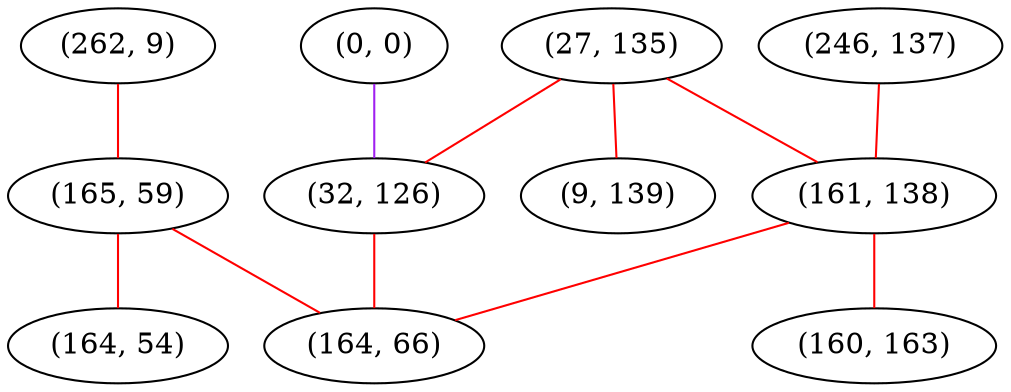 graph "" {
"(262, 9)";
"(0, 0)";
"(165, 59)";
"(27, 135)";
"(246, 137)";
"(9, 139)";
"(164, 54)";
"(32, 126)";
"(161, 138)";
"(164, 66)";
"(160, 163)";
"(262, 9)" -- "(165, 59)"  [color=red, key=0, weight=1];
"(0, 0)" -- "(32, 126)"  [color=purple, key=0, weight=4];
"(165, 59)" -- "(164, 66)"  [color=red, key=0, weight=1];
"(165, 59)" -- "(164, 54)"  [color=red, key=0, weight=1];
"(27, 135)" -- "(161, 138)"  [color=red, key=0, weight=1];
"(27, 135)" -- "(32, 126)"  [color=red, key=0, weight=1];
"(27, 135)" -- "(9, 139)"  [color=red, key=0, weight=1];
"(246, 137)" -- "(161, 138)"  [color=red, key=0, weight=1];
"(32, 126)" -- "(164, 66)"  [color=red, key=0, weight=1];
"(161, 138)" -- "(160, 163)"  [color=red, key=0, weight=1];
"(161, 138)" -- "(164, 66)"  [color=red, key=0, weight=1];
}
